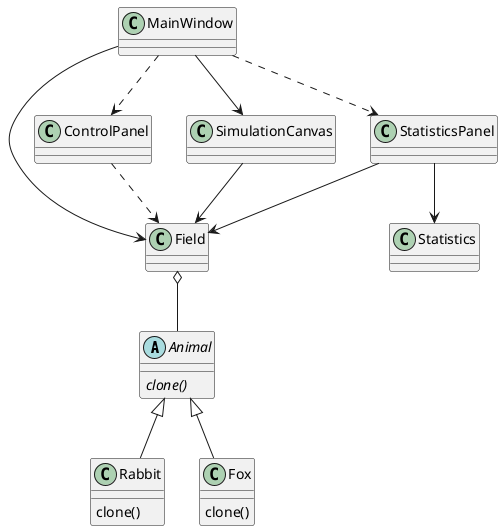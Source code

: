 @startuml
'https://plantuml.com/class-diagram

abstract class Animal {
    {abstract} clone()
}

class Rabbit
Animal <|-- Rabbit
Rabbit : clone()

class Fox
Animal <|-- Fox
Fox : clone()

class Field
Field o-- Animal

class ControlPanel
ControlPanel ..> Field

class MainWindow
MainWindow --> Field
MainWindow --> SimulationCanvas
MainWindow ..> ControlPanel
MainWindow ..> StatisticsPanel

class SimulationCanvas
SimulationCanvas --> Field

class StatisticsPanel
StatisticsPanel --> Field
StatisticsPanel --> Statistics

class Statistics

@enduml
